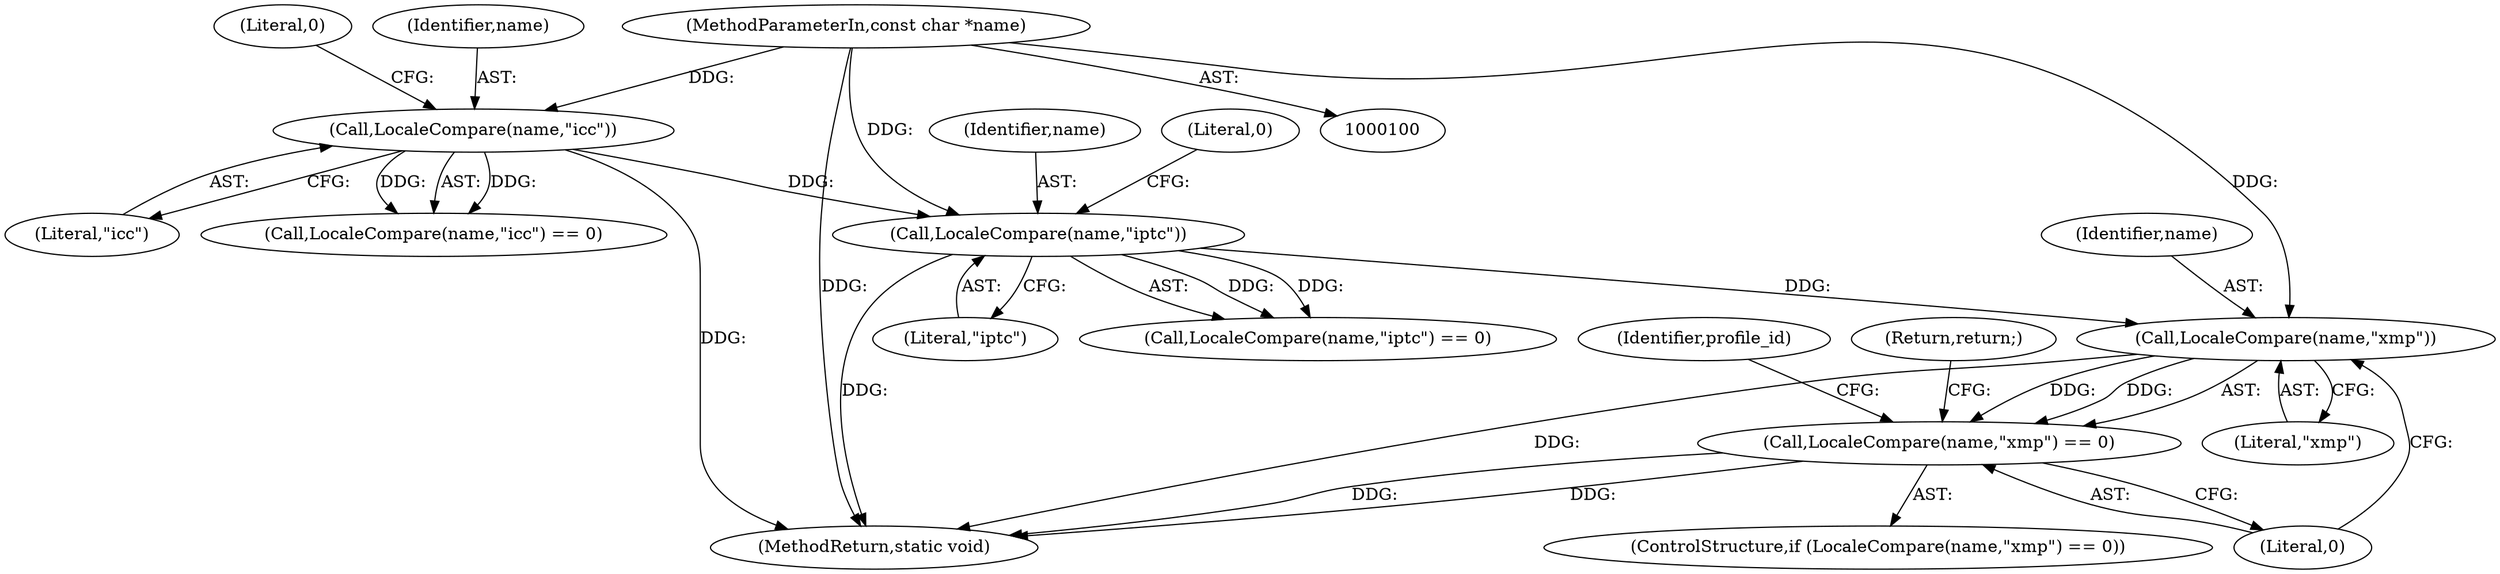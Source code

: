 digraph "0_ImageMagick_478cce544fdf1de882d78381768458f397964453@pointer" {
"1000137" [label="(Call,LocaleCompare(name,\"xmp\"))"];
"1000127" [label="(Call,LocaleCompare(name,\"iptc\"))"];
"1000117" [label="(Call,LocaleCompare(name,\"icc\"))"];
"1000102" [label="(MethodParameterIn,const char *name)"];
"1000136" [label="(Call,LocaleCompare(name,\"xmp\") == 0)"];
"1000128" [label="(Identifier,name)"];
"1000135" [label="(ControlStructure,if (LocaleCompare(name,\"xmp\") == 0))"];
"1000142" [label="(Identifier,profile_id)"];
"1000138" [label="(Identifier,name)"];
"1000119" [label="(Literal,\"icc\")"];
"1000117" [label="(Call,LocaleCompare(name,\"icc\"))"];
"1000139" [label="(Literal,\"xmp\")"];
"1000120" [label="(Literal,0)"];
"1000140" [label="(Literal,0)"];
"1000145" [label="(Return,return;)"];
"1000116" [label="(Call,LocaleCompare(name,\"icc\") == 0)"];
"1000137" [label="(Call,LocaleCompare(name,\"xmp\"))"];
"1000127" [label="(Call,LocaleCompare(name,\"iptc\"))"];
"1000118" [label="(Identifier,name)"];
"1000136" [label="(Call,LocaleCompare(name,\"xmp\") == 0)"];
"1000130" [label="(Literal,0)"];
"1000126" [label="(Call,LocaleCompare(name,\"iptc\") == 0)"];
"1000129" [label="(Literal,\"iptc\")"];
"1000102" [label="(MethodParameterIn,const char *name)"];
"1000421" [label="(MethodReturn,static void)"];
"1000137" -> "1000136"  [label="AST: "];
"1000137" -> "1000139"  [label="CFG: "];
"1000138" -> "1000137"  [label="AST: "];
"1000139" -> "1000137"  [label="AST: "];
"1000140" -> "1000137"  [label="CFG: "];
"1000137" -> "1000421"  [label="DDG: "];
"1000137" -> "1000136"  [label="DDG: "];
"1000137" -> "1000136"  [label="DDG: "];
"1000127" -> "1000137"  [label="DDG: "];
"1000102" -> "1000137"  [label="DDG: "];
"1000127" -> "1000126"  [label="AST: "];
"1000127" -> "1000129"  [label="CFG: "];
"1000128" -> "1000127"  [label="AST: "];
"1000129" -> "1000127"  [label="AST: "];
"1000130" -> "1000127"  [label="CFG: "];
"1000127" -> "1000421"  [label="DDG: "];
"1000127" -> "1000126"  [label="DDG: "];
"1000127" -> "1000126"  [label="DDG: "];
"1000117" -> "1000127"  [label="DDG: "];
"1000102" -> "1000127"  [label="DDG: "];
"1000117" -> "1000116"  [label="AST: "];
"1000117" -> "1000119"  [label="CFG: "];
"1000118" -> "1000117"  [label="AST: "];
"1000119" -> "1000117"  [label="AST: "];
"1000120" -> "1000117"  [label="CFG: "];
"1000117" -> "1000421"  [label="DDG: "];
"1000117" -> "1000116"  [label="DDG: "];
"1000117" -> "1000116"  [label="DDG: "];
"1000102" -> "1000117"  [label="DDG: "];
"1000102" -> "1000100"  [label="AST: "];
"1000102" -> "1000421"  [label="DDG: "];
"1000136" -> "1000135"  [label="AST: "];
"1000136" -> "1000140"  [label="CFG: "];
"1000140" -> "1000136"  [label="AST: "];
"1000142" -> "1000136"  [label="CFG: "];
"1000145" -> "1000136"  [label="CFG: "];
"1000136" -> "1000421"  [label="DDG: "];
"1000136" -> "1000421"  [label="DDG: "];
}
